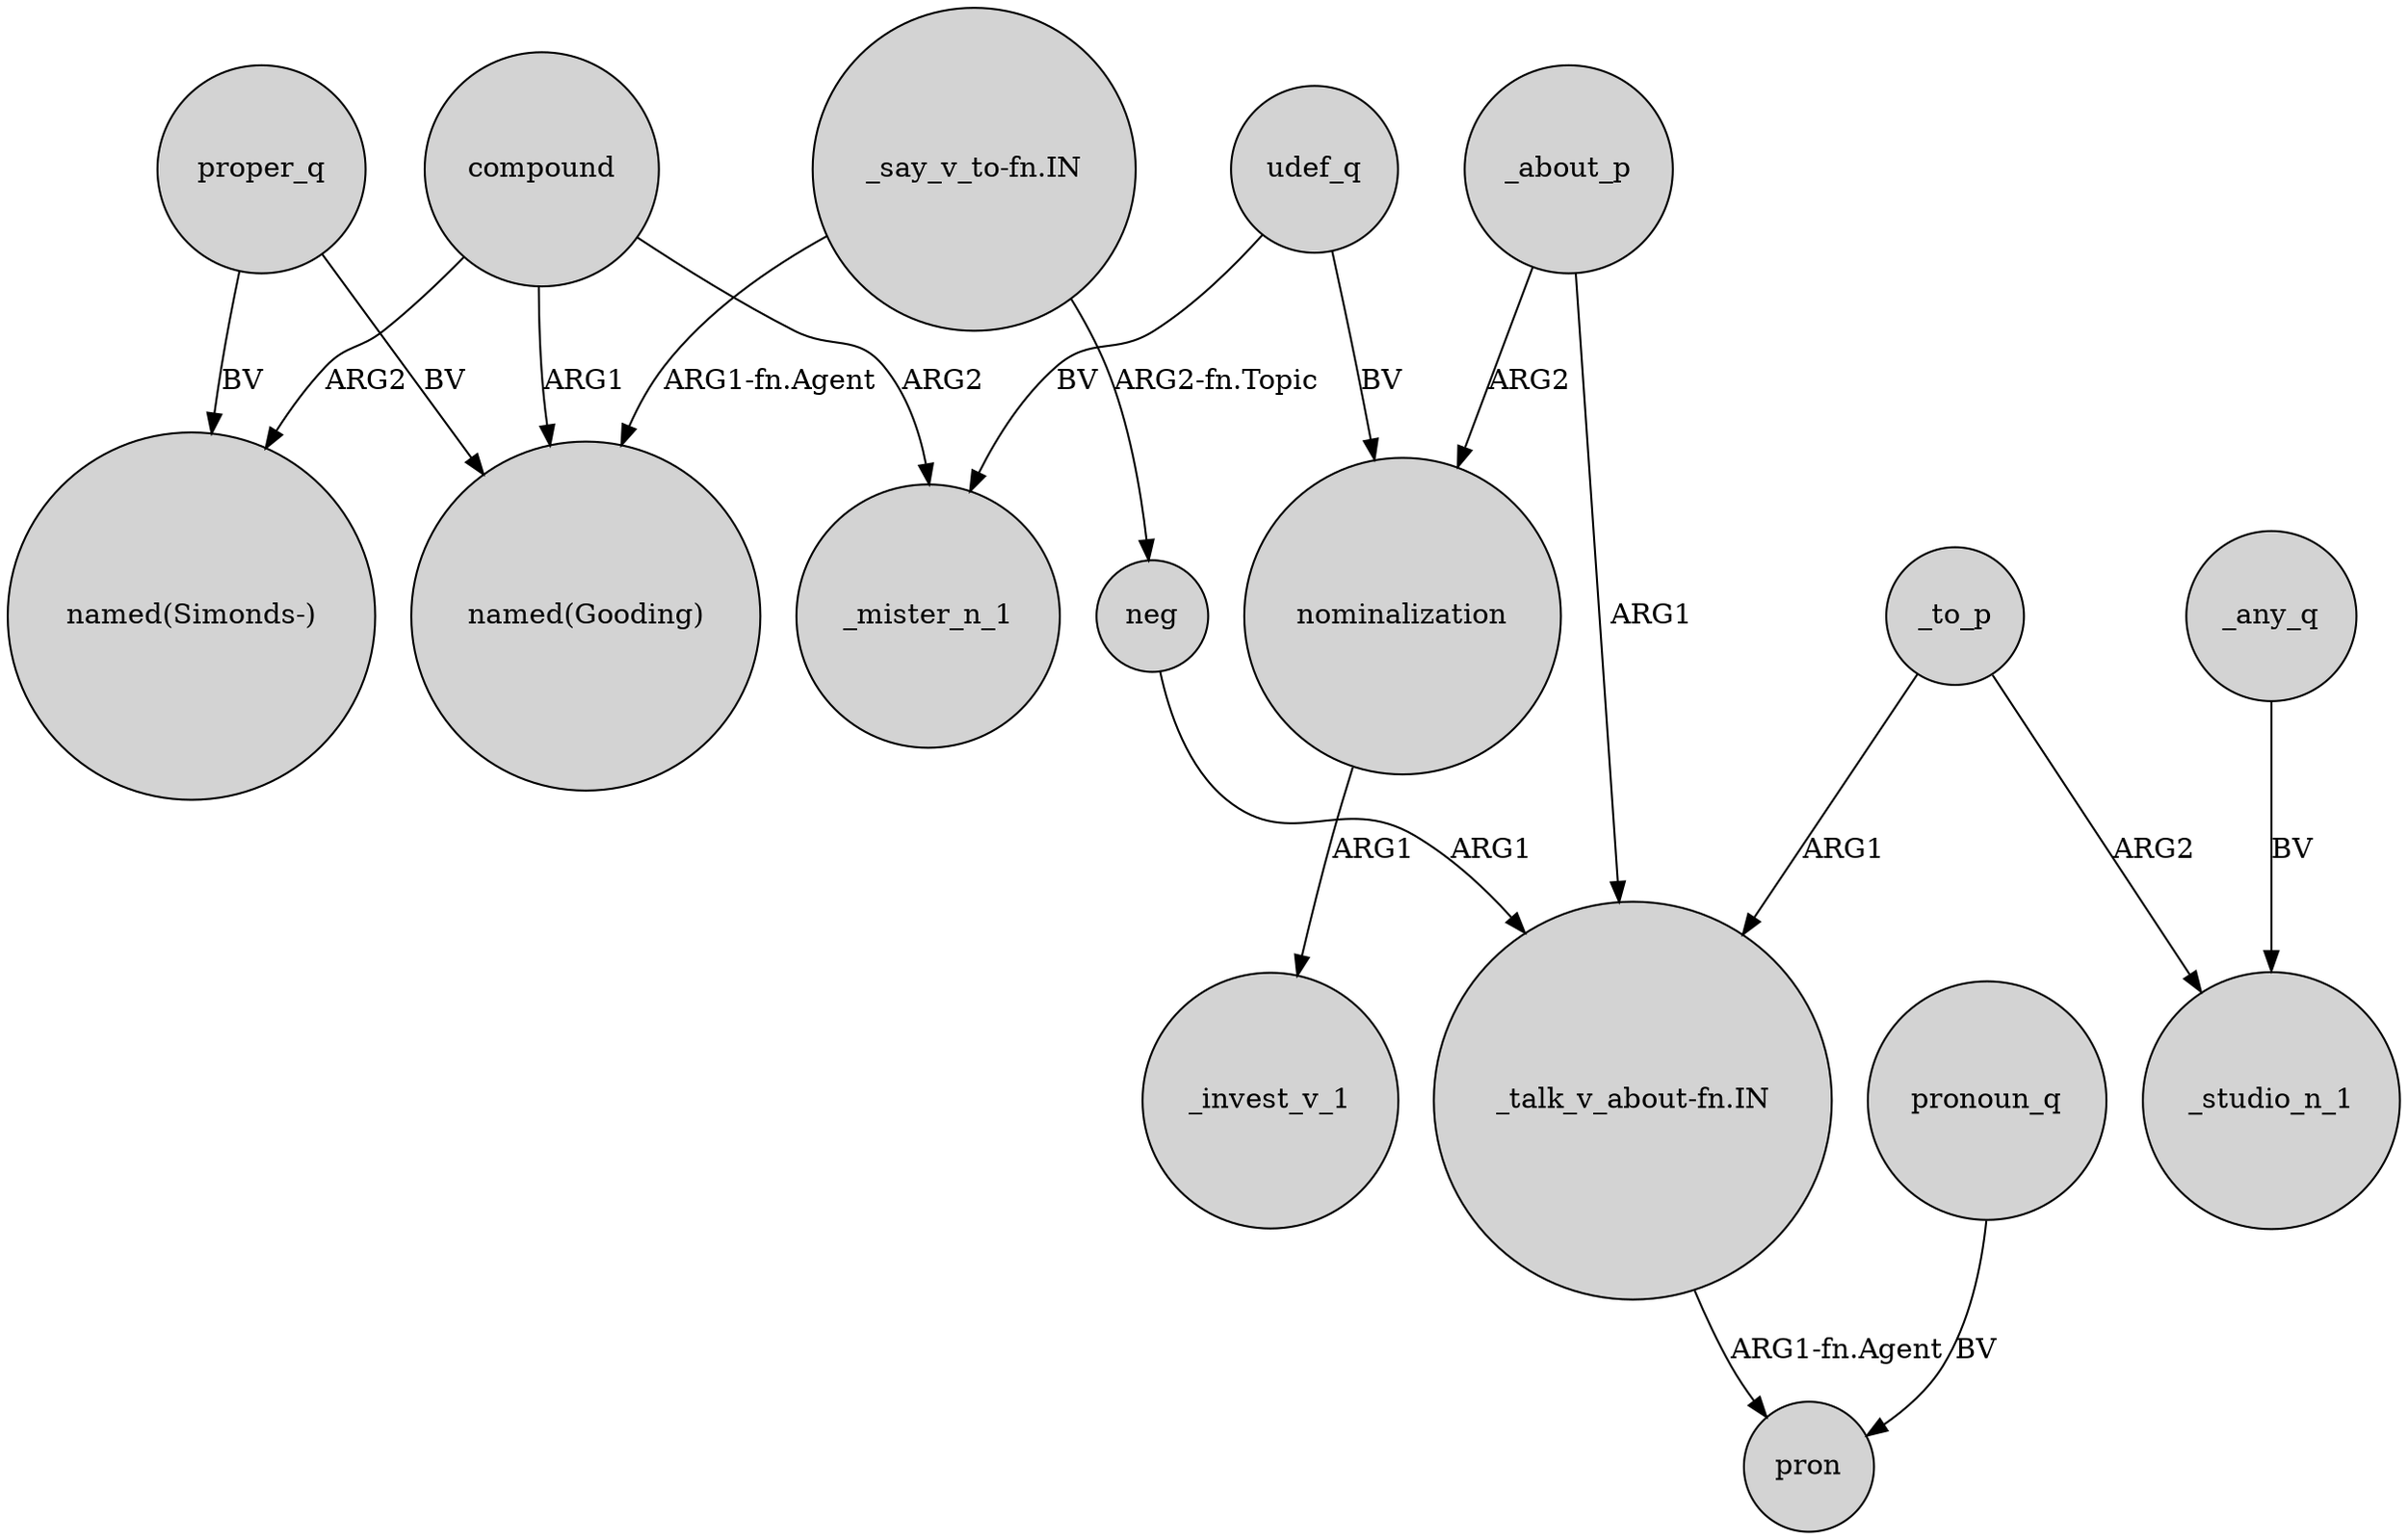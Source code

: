 digraph {
	node [shape=circle style=filled]
	proper_q -> "named(Simonds-)" [label=BV]
	"_talk_v_about-fn.IN" -> pron [label="ARG1-fn.Agent"]
	udef_q -> _mister_n_1 [label=BV]
	_to_p -> "_talk_v_about-fn.IN" [label=ARG1]
	"_say_v_to-fn.IN" -> neg [label="ARG2-fn.Topic"]
	_to_p -> _studio_n_1 [label=ARG2]
	proper_q -> "named(Gooding)" [label=BV]
	compound -> "named(Gooding)" [label=ARG1]
	_about_p -> "_talk_v_about-fn.IN" [label=ARG1]
	nominalization -> _invest_v_1 [label=ARG1]
	"_say_v_to-fn.IN" -> "named(Gooding)" [label="ARG1-fn.Agent"]
	_any_q -> _studio_n_1 [label=BV]
	_about_p -> nominalization [label=ARG2]
	udef_q -> nominalization [label=BV]
	compound -> _mister_n_1 [label=ARG2]
	neg -> "_talk_v_about-fn.IN" [label=ARG1]
	compound -> "named(Simonds-)" [label=ARG2]
	pronoun_q -> pron [label=BV]
}
